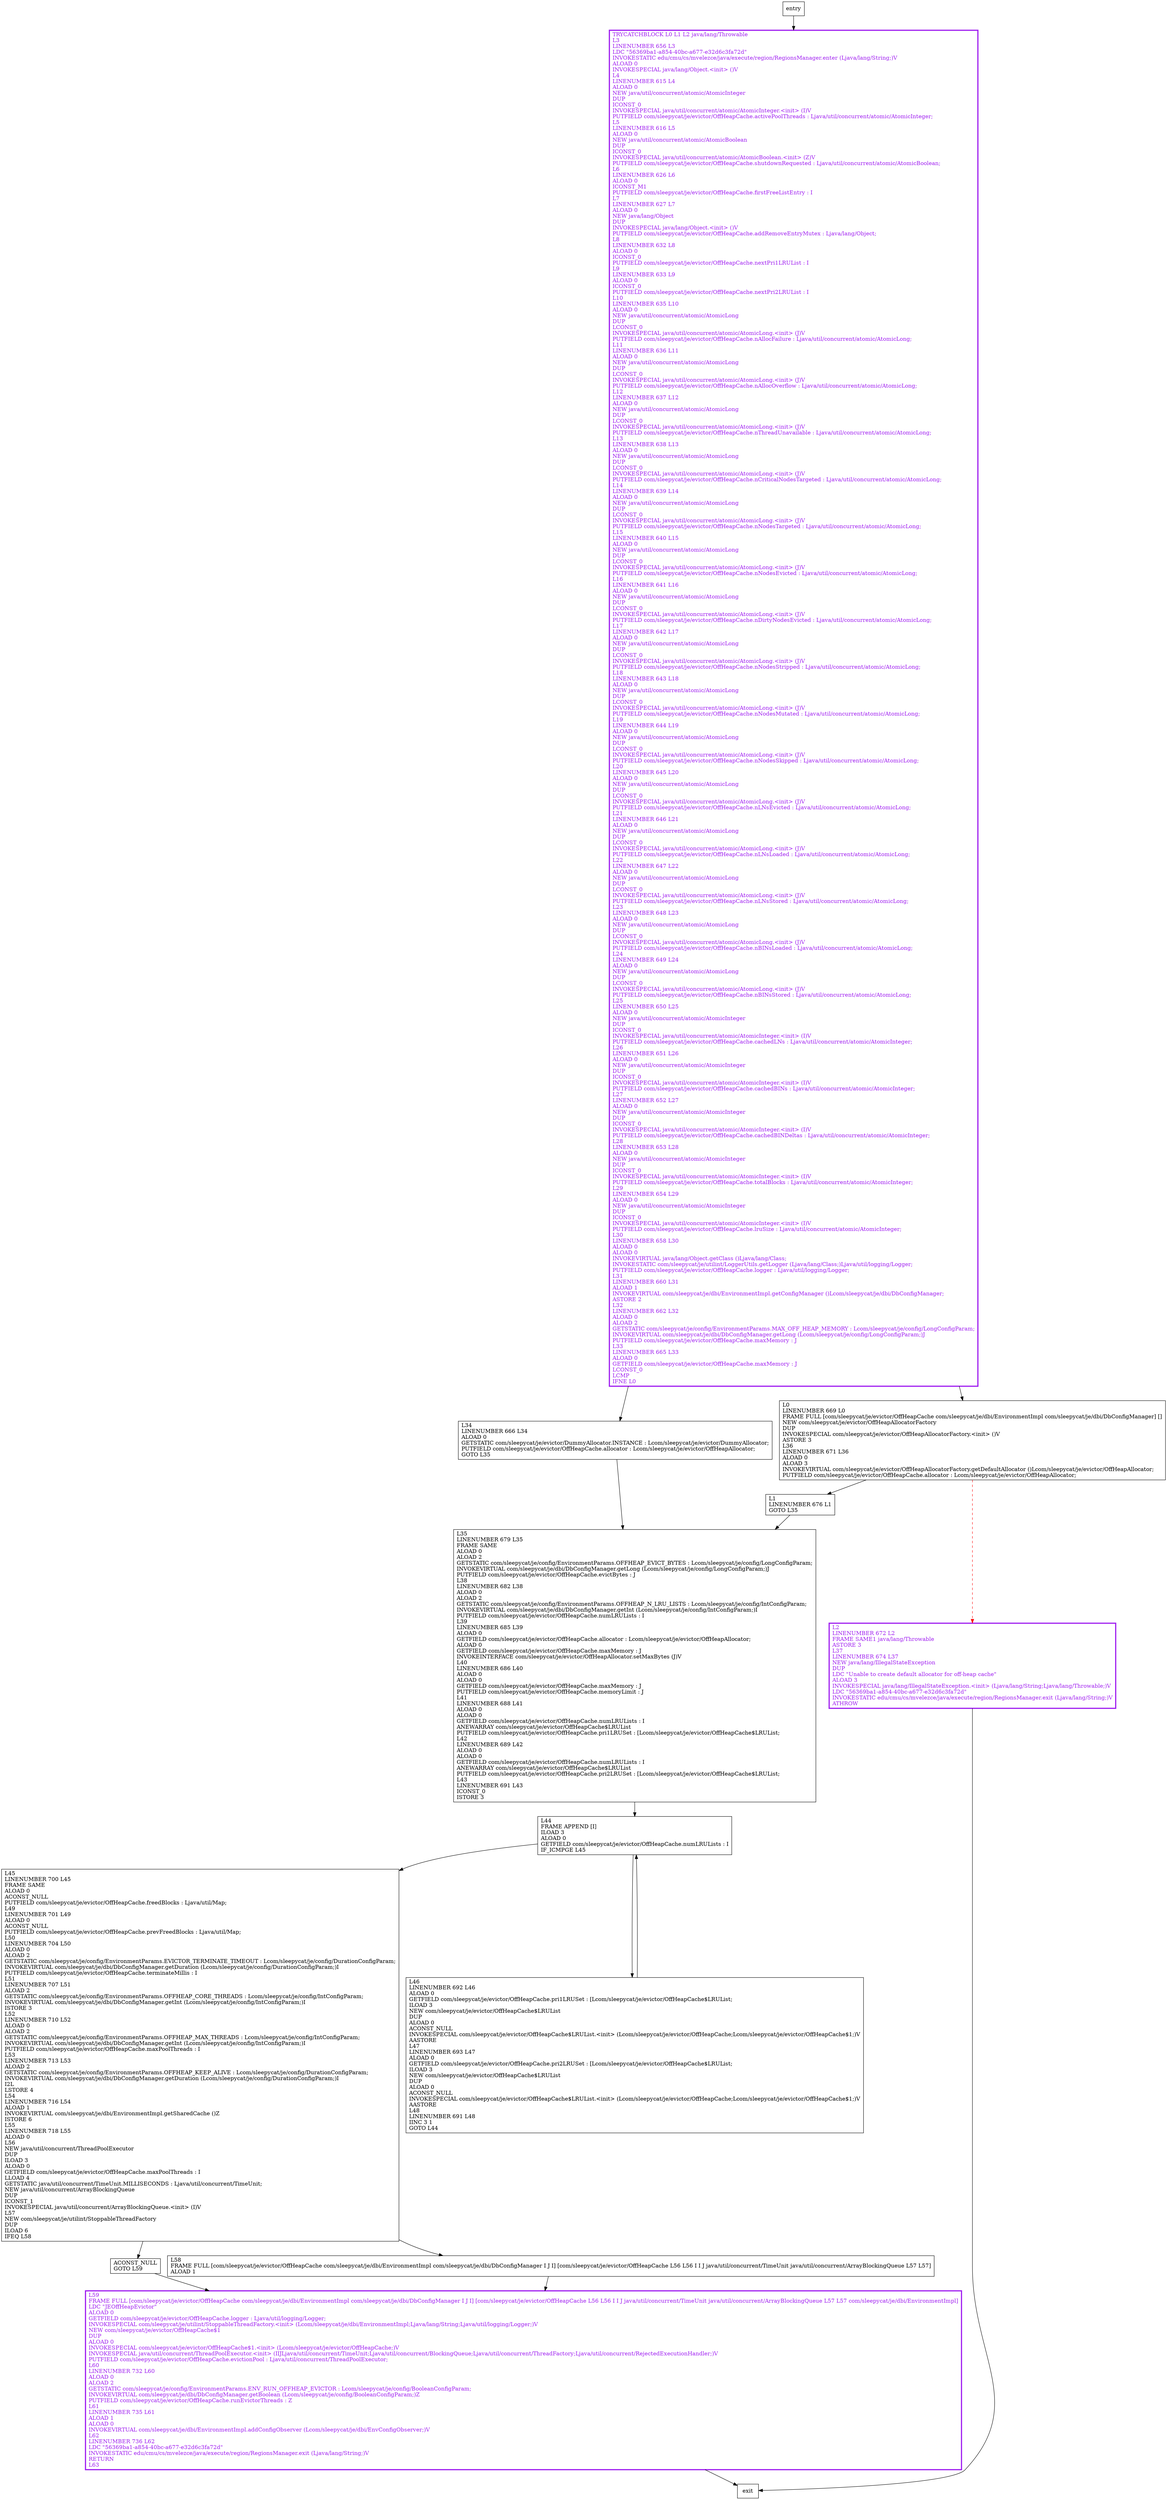 digraph <init> {
node [shape=record];
1492378660 [label="L44\lFRAME APPEND [I]\lILOAD 3\lALOAD 0\lGETFIELD com/sleepycat/je/evictor/OffHeapCache.numLRULists : I\lIF_ICMPGE L45\l"];
1156233770 [label="L35\lLINENUMBER 679 L35\lFRAME SAME\lALOAD 0\lALOAD 2\lGETSTATIC com/sleepycat/je/config/EnvironmentParams.OFFHEAP_EVICT_BYTES : Lcom/sleepycat/je/config/LongConfigParam;\lINVOKEVIRTUAL com/sleepycat/je/dbi/DbConfigManager.getLong (Lcom/sleepycat/je/config/LongConfigParam;)J\lPUTFIELD com/sleepycat/je/evictor/OffHeapCache.evictBytes : J\lL38\lLINENUMBER 682 L38\lALOAD 0\lALOAD 2\lGETSTATIC com/sleepycat/je/config/EnvironmentParams.OFFHEAP_N_LRU_LISTS : Lcom/sleepycat/je/config/IntConfigParam;\lINVOKEVIRTUAL com/sleepycat/je/dbi/DbConfigManager.getInt (Lcom/sleepycat/je/config/IntConfigParam;)I\lPUTFIELD com/sleepycat/je/evictor/OffHeapCache.numLRULists : I\lL39\lLINENUMBER 685 L39\lALOAD 0\lGETFIELD com/sleepycat/je/evictor/OffHeapCache.allocator : Lcom/sleepycat/je/evictor/OffHeapAllocator;\lALOAD 0\lGETFIELD com/sleepycat/je/evictor/OffHeapCache.maxMemory : J\lINVOKEINTERFACE com/sleepycat/je/evictor/OffHeapAllocator.setMaxBytes (J)V\lL40\lLINENUMBER 686 L40\lALOAD 0\lALOAD 0\lGETFIELD com/sleepycat/je/evictor/OffHeapCache.maxMemory : J\lPUTFIELD com/sleepycat/je/evictor/OffHeapCache.memoryLimit : J\lL41\lLINENUMBER 688 L41\lALOAD 0\lALOAD 0\lGETFIELD com/sleepycat/je/evictor/OffHeapCache.numLRULists : I\lANEWARRAY com/sleepycat/je/evictor/OffHeapCache$LRUList\lPUTFIELD com/sleepycat/je/evictor/OffHeapCache.pri1LRUSet : [Lcom/sleepycat/je/evictor/OffHeapCache$LRUList;\lL42\lLINENUMBER 689 L42\lALOAD 0\lALOAD 0\lGETFIELD com/sleepycat/je/evictor/OffHeapCache.numLRULists : I\lANEWARRAY com/sleepycat/je/evictor/OffHeapCache$LRUList\lPUTFIELD com/sleepycat/je/evictor/OffHeapCache.pri2LRUSet : [Lcom/sleepycat/je/evictor/OffHeapCache$LRUList;\lL43\lLINENUMBER 691 L43\lICONST_0\lISTORE 3\l"];
1109115856 [label="L1\lLINENUMBER 676 L1\lGOTO L35\l"];
1163500009 [label="TRYCATCHBLOCK L0 L1 L2 java/lang/Throwable\lL3\lLINENUMBER 656 L3\lLDC \"56369ba1-a854-40bc-a677-e32d6c3fa72d\"\lINVOKESTATIC edu/cmu/cs/mvelezce/java/execute/region/RegionsManager.enter (Ljava/lang/String;)V\lALOAD 0\lINVOKESPECIAL java/lang/Object.\<init\> ()V\lL4\lLINENUMBER 615 L4\lALOAD 0\lNEW java/util/concurrent/atomic/AtomicInteger\lDUP\lICONST_0\lINVOKESPECIAL java/util/concurrent/atomic/AtomicInteger.\<init\> (I)V\lPUTFIELD com/sleepycat/je/evictor/OffHeapCache.activePoolThreads : Ljava/util/concurrent/atomic/AtomicInteger;\lL5\lLINENUMBER 616 L5\lALOAD 0\lNEW java/util/concurrent/atomic/AtomicBoolean\lDUP\lICONST_0\lINVOKESPECIAL java/util/concurrent/atomic/AtomicBoolean.\<init\> (Z)V\lPUTFIELD com/sleepycat/je/evictor/OffHeapCache.shutdownRequested : Ljava/util/concurrent/atomic/AtomicBoolean;\lL6\lLINENUMBER 626 L6\lALOAD 0\lICONST_M1\lPUTFIELD com/sleepycat/je/evictor/OffHeapCache.firstFreeListEntry : I\lL7\lLINENUMBER 627 L7\lALOAD 0\lNEW java/lang/Object\lDUP\lINVOKESPECIAL java/lang/Object.\<init\> ()V\lPUTFIELD com/sleepycat/je/evictor/OffHeapCache.addRemoveEntryMutex : Ljava/lang/Object;\lL8\lLINENUMBER 632 L8\lALOAD 0\lICONST_0\lPUTFIELD com/sleepycat/je/evictor/OffHeapCache.nextPri1LRUList : I\lL9\lLINENUMBER 633 L9\lALOAD 0\lICONST_0\lPUTFIELD com/sleepycat/je/evictor/OffHeapCache.nextPri2LRUList : I\lL10\lLINENUMBER 635 L10\lALOAD 0\lNEW java/util/concurrent/atomic/AtomicLong\lDUP\lLCONST_0\lINVOKESPECIAL java/util/concurrent/atomic/AtomicLong.\<init\> (J)V\lPUTFIELD com/sleepycat/je/evictor/OffHeapCache.nAllocFailure : Ljava/util/concurrent/atomic/AtomicLong;\lL11\lLINENUMBER 636 L11\lALOAD 0\lNEW java/util/concurrent/atomic/AtomicLong\lDUP\lLCONST_0\lINVOKESPECIAL java/util/concurrent/atomic/AtomicLong.\<init\> (J)V\lPUTFIELD com/sleepycat/je/evictor/OffHeapCache.nAllocOverflow : Ljava/util/concurrent/atomic/AtomicLong;\lL12\lLINENUMBER 637 L12\lALOAD 0\lNEW java/util/concurrent/atomic/AtomicLong\lDUP\lLCONST_0\lINVOKESPECIAL java/util/concurrent/atomic/AtomicLong.\<init\> (J)V\lPUTFIELD com/sleepycat/je/evictor/OffHeapCache.nThreadUnavailable : Ljava/util/concurrent/atomic/AtomicLong;\lL13\lLINENUMBER 638 L13\lALOAD 0\lNEW java/util/concurrent/atomic/AtomicLong\lDUP\lLCONST_0\lINVOKESPECIAL java/util/concurrent/atomic/AtomicLong.\<init\> (J)V\lPUTFIELD com/sleepycat/je/evictor/OffHeapCache.nCriticalNodesTargeted : Ljava/util/concurrent/atomic/AtomicLong;\lL14\lLINENUMBER 639 L14\lALOAD 0\lNEW java/util/concurrent/atomic/AtomicLong\lDUP\lLCONST_0\lINVOKESPECIAL java/util/concurrent/atomic/AtomicLong.\<init\> (J)V\lPUTFIELD com/sleepycat/je/evictor/OffHeapCache.nNodesTargeted : Ljava/util/concurrent/atomic/AtomicLong;\lL15\lLINENUMBER 640 L15\lALOAD 0\lNEW java/util/concurrent/atomic/AtomicLong\lDUP\lLCONST_0\lINVOKESPECIAL java/util/concurrent/atomic/AtomicLong.\<init\> (J)V\lPUTFIELD com/sleepycat/je/evictor/OffHeapCache.nNodesEvicted : Ljava/util/concurrent/atomic/AtomicLong;\lL16\lLINENUMBER 641 L16\lALOAD 0\lNEW java/util/concurrent/atomic/AtomicLong\lDUP\lLCONST_0\lINVOKESPECIAL java/util/concurrent/atomic/AtomicLong.\<init\> (J)V\lPUTFIELD com/sleepycat/je/evictor/OffHeapCache.nDirtyNodesEvicted : Ljava/util/concurrent/atomic/AtomicLong;\lL17\lLINENUMBER 642 L17\lALOAD 0\lNEW java/util/concurrent/atomic/AtomicLong\lDUP\lLCONST_0\lINVOKESPECIAL java/util/concurrent/atomic/AtomicLong.\<init\> (J)V\lPUTFIELD com/sleepycat/je/evictor/OffHeapCache.nNodesStripped : Ljava/util/concurrent/atomic/AtomicLong;\lL18\lLINENUMBER 643 L18\lALOAD 0\lNEW java/util/concurrent/atomic/AtomicLong\lDUP\lLCONST_0\lINVOKESPECIAL java/util/concurrent/atomic/AtomicLong.\<init\> (J)V\lPUTFIELD com/sleepycat/je/evictor/OffHeapCache.nNodesMutated : Ljava/util/concurrent/atomic/AtomicLong;\lL19\lLINENUMBER 644 L19\lALOAD 0\lNEW java/util/concurrent/atomic/AtomicLong\lDUP\lLCONST_0\lINVOKESPECIAL java/util/concurrent/atomic/AtomicLong.\<init\> (J)V\lPUTFIELD com/sleepycat/je/evictor/OffHeapCache.nNodesSkipped : Ljava/util/concurrent/atomic/AtomicLong;\lL20\lLINENUMBER 645 L20\lALOAD 0\lNEW java/util/concurrent/atomic/AtomicLong\lDUP\lLCONST_0\lINVOKESPECIAL java/util/concurrent/atomic/AtomicLong.\<init\> (J)V\lPUTFIELD com/sleepycat/je/evictor/OffHeapCache.nLNsEvicted : Ljava/util/concurrent/atomic/AtomicLong;\lL21\lLINENUMBER 646 L21\lALOAD 0\lNEW java/util/concurrent/atomic/AtomicLong\lDUP\lLCONST_0\lINVOKESPECIAL java/util/concurrent/atomic/AtomicLong.\<init\> (J)V\lPUTFIELD com/sleepycat/je/evictor/OffHeapCache.nLNsLoaded : Ljava/util/concurrent/atomic/AtomicLong;\lL22\lLINENUMBER 647 L22\lALOAD 0\lNEW java/util/concurrent/atomic/AtomicLong\lDUP\lLCONST_0\lINVOKESPECIAL java/util/concurrent/atomic/AtomicLong.\<init\> (J)V\lPUTFIELD com/sleepycat/je/evictor/OffHeapCache.nLNsStored : Ljava/util/concurrent/atomic/AtomicLong;\lL23\lLINENUMBER 648 L23\lALOAD 0\lNEW java/util/concurrent/atomic/AtomicLong\lDUP\lLCONST_0\lINVOKESPECIAL java/util/concurrent/atomic/AtomicLong.\<init\> (J)V\lPUTFIELD com/sleepycat/je/evictor/OffHeapCache.nBINsLoaded : Ljava/util/concurrent/atomic/AtomicLong;\lL24\lLINENUMBER 649 L24\lALOAD 0\lNEW java/util/concurrent/atomic/AtomicLong\lDUP\lLCONST_0\lINVOKESPECIAL java/util/concurrent/atomic/AtomicLong.\<init\> (J)V\lPUTFIELD com/sleepycat/je/evictor/OffHeapCache.nBINsStored : Ljava/util/concurrent/atomic/AtomicLong;\lL25\lLINENUMBER 650 L25\lALOAD 0\lNEW java/util/concurrent/atomic/AtomicInteger\lDUP\lICONST_0\lINVOKESPECIAL java/util/concurrent/atomic/AtomicInteger.\<init\> (I)V\lPUTFIELD com/sleepycat/je/evictor/OffHeapCache.cachedLNs : Ljava/util/concurrent/atomic/AtomicInteger;\lL26\lLINENUMBER 651 L26\lALOAD 0\lNEW java/util/concurrent/atomic/AtomicInteger\lDUP\lICONST_0\lINVOKESPECIAL java/util/concurrent/atomic/AtomicInteger.\<init\> (I)V\lPUTFIELD com/sleepycat/je/evictor/OffHeapCache.cachedBINs : Ljava/util/concurrent/atomic/AtomicInteger;\lL27\lLINENUMBER 652 L27\lALOAD 0\lNEW java/util/concurrent/atomic/AtomicInteger\lDUP\lICONST_0\lINVOKESPECIAL java/util/concurrent/atomic/AtomicInteger.\<init\> (I)V\lPUTFIELD com/sleepycat/je/evictor/OffHeapCache.cachedBINDeltas : Ljava/util/concurrent/atomic/AtomicInteger;\lL28\lLINENUMBER 653 L28\lALOAD 0\lNEW java/util/concurrent/atomic/AtomicInteger\lDUP\lICONST_0\lINVOKESPECIAL java/util/concurrent/atomic/AtomicInteger.\<init\> (I)V\lPUTFIELD com/sleepycat/je/evictor/OffHeapCache.totalBlocks : Ljava/util/concurrent/atomic/AtomicInteger;\lL29\lLINENUMBER 654 L29\lALOAD 0\lNEW java/util/concurrent/atomic/AtomicInteger\lDUP\lICONST_0\lINVOKESPECIAL java/util/concurrent/atomic/AtomicInteger.\<init\> (I)V\lPUTFIELD com/sleepycat/je/evictor/OffHeapCache.lruSize : Ljava/util/concurrent/atomic/AtomicInteger;\lL30\lLINENUMBER 658 L30\lALOAD 0\lALOAD 0\lINVOKEVIRTUAL java/lang/Object.getClass ()Ljava/lang/Class;\lINVOKESTATIC com/sleepycat/je/utilint/LoggerUtils.getLogger (Ljava/lang/Class;)Ljava/util/logging/Logger;\lPUTFIELD com/sleepycat/je/evictor/OffHeapCache.logger : Ljava/util/logging/Logger;\lL31\lLINENUMBER 660 L31\lALOAD 1\lINVOKEVIRTUAL com/sleepycat/je/dbi/EnvironmentImpl.getConfigManager ()Lcom/sleepycat/je/dbi/DbConfigManager;\lASTORE 2\lL32\lLINENUMBER 662 L32\lALOAD 0\lALOAD 2\lGETSTATIC com/sleepycat/je/config/EnvironmentParams.MAX_OFF_HEAP_MEMORY : Lcom/sleepycat/je/config/LongConfigParam;\lINVOKEVIRTUAL com/sleepycat/je/dbi/DbConfigManager.getLong (Lcom/sleepycat/je/config/LongConfigParam;)J\lPUTFIELD com/sleepycat/je/evictor/OffHeapCache.maxMemory : J\lL33\lLINENUMBER 665 L33\lALOAD 0\lGETFIELD com/sleepycat/je/evictor/OffHeapCache.maxMemory : J\lLCONST_0\lLCMP\lIFNE L0\l"];
1379805814 [label="L45\lLINENUMBER 700 L45\lFRAME SAME\lALOAD 0\lACONST_NULL\lPUTFIELD com/sleepycat/je/evictor/OffHeapCache.freedBlocks : Ljava/util/Map;\lL49\lLINENUMBER 701 L49\lALOAD 0\lACONST_NULL\lPUTFIELD com/sleepycat/je/evictor/OffHeapCache.prevFreedBlocks : Ljava/util/Map;\lL50\lLINENUMBER 704 L50\lALOAD 0\lALOAD 2\lGETSTATIC com/sleepycat/je/config/EnvironmentParams.EVICTOR_TERMINATE_TIMEOUT : Lcom/sleepycat/je/config/DurationConfigParam;\lINVOKEVIRTUAL com/sleepycat/je/dbi/DbConfigManager.getDuration (Lcom/sleepycat/je/config/DurationConfigParam;)I\lPUTFIELD com/sleepycat/je/evictor/OffHeapCache.terminateMillis : I\lL51\lLINENUMBER 707 L51\lALOAD 2\lGETSTATIC com/sleepycat/je/config/EnvironmentParams.OFFHEAP_CORE_THREADS : Lcom/sleepycat/je/config/IntConfigParam;\lINVOKEVIRTUAL com/sleepycat/je/dbi/DbConfigManager.getInt (Lcom/sleepycat/je/config/IntConfigParam;)I\lISTORE 3\lL52\lLINENUMBER 710 L52\lALOAD 0\lALOAD 2\lGETSTATIC com/sleepycat/je/config/EnvironmentParams.OFFHEAP_MAX_THREADS : Lcom/sleepycat/je/config/IntConfigParam;\lINVOKEVIRTUAL com/sleepycat/je/dbi/DbConfigManager.getInt (Lcom/sleepycat/je/config/IntConfigParam;)I\lPUTFIELD com/sleepycat/je/evictor/OffHeapCache.maxPoolThreads : I\lL53\lLINENUMBER 713 L53\lALOAD 2\lGETSTATIC com/sleepycat/je/config/EnvironmentParams.OFFHEAP_KEEP_ALIVE : Lcom/sleepycat/je/config/DurationConfigParam;\lINVOKEVIRTUAL com/sleepycat/je/dbi/DbConfigManager.getDuration (Lcom/sleepycat/je/config/DurationConfigParam;)I\lI2L\lLSTORE 4\lL54\lLINENUMBER 716 L54\lALOAD 1\lINVOKEVIRTUAL com/sleepycat/je/dbi/EnvironmentImpl.getSharedCache ()Z\lISTORE 6\lL55\lLINENUMBER 718 L55\lALOAD 0\lL56\lNEW java/util/concurrent/ThreadPoolExecutor\lDUP\lILOAD 3\lALOAD 0\lGETFIELD com/sleepycat/je/evictor/OffHeapCache.maxPoolThreads : I\lLLOAD 4\lGETSTATIC java/util/concurrent/TimeUnit.MILLISECONDS : Ljava/util/concurrent/TimeUnit;\lNEW java/util/concurrent/ArrayBlockingQueue\lDUP\lICONST_1\lINVOKESPECIAL java/util/concurrent/ArrayBlockingQueue.\<init\> (I)V\lL57\lNEW com/sleepycat/je/utilint/StoppableThreadFactory\lDUP\lILOAD 6\lIFEQ L58\l"];
2101145769 [label="ACONST_NULL\lGOTO L59\l"];
984211740 [label="L58\lFRAME FULL [com/sleepycat/je/evictor/OffHeapCache com/sleepycat/je/dbi/EnvironmentImpl com/sleepycat/je/dbi/DbConfigManager I J I] [com/sleepycat/je/evictor/OffHeapCache L56 L56 I I J java/util/concurrent/TimeUnit java/util/concurrent/ArrayBlockingQueue L57 L57]\lALOAD 1\l"];
751481308 [label="L34\lLINENUMBER 666 L34\lALOAD 0\lGETSTATIC com/sleepycat/je/evictor/DummyAllocator.INSTANCE : Lcom/sleepycat/je/evictor/DummyAllocator;\lPUTFIELD com/sleepycat/je/evictor/OffHeapCache.allocator : Lcom/sleepycat/je/evictor/OffHeapAllocator;\lGOTO L35\l"];
634774110 [label="L2\lLINENUMBER 672 L2\lFRAME SAME1 java/lang/Throwable\lASTORE 3\lL37\lLINENUMBER 674 L37\lNEW java/lang/IllegalStateException\lDUP\lLDC \"Unable to create default allocator for off-heap cache\"\lALOAD 3\lINVOKESPECIAL java/lang/IllegalStateException.\<init\> (Ljava/lang/String;Ljava/lang/Throwable;)V\lLDC \"56369ba1-a854-40bc-a677-e32d6c3fa72d\"\lINVOKESTATIC edu/cmu/cs/mvelezce/java/execute/region/RegionsManager.exit (Ljava/lang/String;)V\lATHROW\l"];
1584531682 [label="L59\lFRAME FULL [com/sleepycat/je/evictor/OffHeapCache com/sleepycat/je/dbi/EnvironmentImpl com/sleepycat/je/dbi/DbConfigManager I J I] [com/sleepycat/je/evictor/OffHeapCache L56 L56 I I J java/util/concurrent/TimeUnit java/util/concurrent/ArrayBlockingQueue L57 L57 com/sleepycat/je/dbi/EnvironmentImpl]\lLDC \"JEOffHeapEvictor\"\lALOAD 0\lGETFIELD com/sleepycat/je/evictor/OffHeapCache.logger : Ljava/util/logging/Logger;\lINVOKESPECIAL com/sleepycat/je/utilint/StoppableThreadFactory.\<init\> (Lcom/sleepycat/je/dbi/EnvironmentImpl;Ljava/lang/String;Ljava/util/logging/Logger;)V\lNEW com/sleepycat/je/evictor/OffHeapCache$1\lDUP\lALOAD 0\lINVOKESPECIAL com/sleepycat/je/evictor/OffHeapCache$1.\<init\> (Lcom/sleepycat/je/evictor/OffHeapCache;)V\lINVOKESPECIAL java/util/concurrent/ThreadPoolExecutor.\<init\> (IIJLjava/util/concurrent/TimeUnit;Ljava/util/concurrent/BlockingQueue;Ljava/util/concurrent/ThreadFactory;Ljava/util/concurrent/RejectedExecutionHandler;)V\lPUTFIELD com/sleepycat/je/evictor/OffHeapCache.evictionPool : Ljava/util/concurrent/ThreadPoolExecutor;\lL60\lLINENUMBER 732 L60\lALOAD 0\lALOAD 2\lGETSTATIC com/sleepycat/je/config/EnvironmentParams.ENV_RUN_OFFHEAP_EVICTOR : Lcom/sleepycat/je/config/BooleanConfigParam;\lINVOKEVIRTUAL com/sleepycat/je/dbi/DbConfigManager.getBoolean (Lcom/sleepycat/je/config/BooleanConfigParam;)Z\lPUTFIELD com/sleepycat/je/evictor/OffHeapCache.runEvictorThreads : Z\lL61\lLINENUMBER 735 L61\lALOAD 1\lALOAD 0\lINVOKEVIRTUAL com/sleepycat/je/dbi/EnvironmentImpl.addConfigObserver (Lcom/sleepycat/je/dbi/EnvConfigObserver;)V\lL62\lLINENUMBER 736 L62\lLDC \"56369ba1-a854-40bc-a677-e32d6c3fa72d\"\lINVOKESTATIC edu/cmu/cs/mvelezce/java/execute/region/RegionsManager.exit (Ljava/lang/String;)V\lRETURN\lL63\l"];
79531689 [label="L0\lLINENUMBER 669 L0\lFRAME FULL [com/sleepycat/je/evictor/OffHeapCache com/sleepycat/je/dbi/EnvironmentImpl com/sleepycat/je/dbi/DbConfigManager] []\lNEW com/sleepycat/je/evictor/OffHeapAllocatorFactory\lDUP\lINVOKESPECIAL com/sleepycat/je/evictor/OffHeapAllocatorFactory.\<init\> ()V\lASTORE 3\lL36\lLINENUMBER 671 L36\lALOAD 0\lALOAD 3\lINVOKEVIRTUAL com/sleepycat/je/evictor/OffHeapAllocatorFactory.getDefaultAllocator ()Lcom/sleepycat/je/evictor/OffHeapAllocator;\lPUTFIELD com/sleepycat/je/evictor/OffHeapCache.allocator : Lcom/sleepycat/je/evictor/OffHeapAllocator;\l"];
721626556 [label="L46\lLINENUMBER 692 L46\lALOAD 0\lGETFIELD com/sleepycat/je/evictor/OffHeapCache.pri1LRUSet : [Lcom/sleepycat/je/evictor/OffHeapCache$LRUList;\lILOAD 3\lNEW com/sleepycat/je/evictor/OffHeapCache$LRUList\lDUP\lALOAD 0\lACONST_NULL\lINVOKESPECIAL com/sleepycat/je/evictor/OffHeapCache$LRUList.\<init\> (Lcom/sleepycat/je/evictor/OffHeapCache;Lcom/sleepycat/je/evictor/OffHeapCache$1;)V\lAASTORE\lL47\lLINENUMBER 693 L47\lALOAD 0\lGETFIELD com/sleepycat/je/evictor/OffHeapCache.pri2LRUSet : [Lcom/sleepycat/je/evictor/OffHeapCache$LRUList;\lILOAD 3\lNEW com/sleepycat/je/evictor/OffHeapCache$LRUList\lDUP\lALOAD 0\lACONST_NULL\lINVOKESPECIAL com/sleepycat/je/evictor/OffHeapCache$LRUList.\<init\> (Lcom/sleepycat/je/evictor/OffHeapCache;Lcom/sleepycat/je/evictor/OffHeapCache$1;)V\lAASTORE\lL48\lLINENUMBER 691 L48\lIINC 3 1\lGOTO L44\l"];
entry;
exit;
1492378660 -> 1379805814
1492378660 -> 721626556
1109115856 -> 1156233770
1379805814 -> 2101145769
1379805814 -> 984211740
2101145769 -> 1584531682
984211740 -> 1584531682
751481308 -> 1156233770
1584531682 -> exit
721626556 -> 1492378660
1156233770 -> 1492378660
entry -> 1163500009
1163500009 -> 751481308
1163500009 -> 79531689
634774110 -> exit
79531689 -> 1109115856
79531689 -> 634774110 [style=dashed, color=red]
1163500009[fontcolor="purple", penwidth=3, color="purple"];
634774110[fontcolor="purple", penwidth=3, color="purple"];
1584531682[fontcolor="purple", penwidth=3, color="purple"];
}

